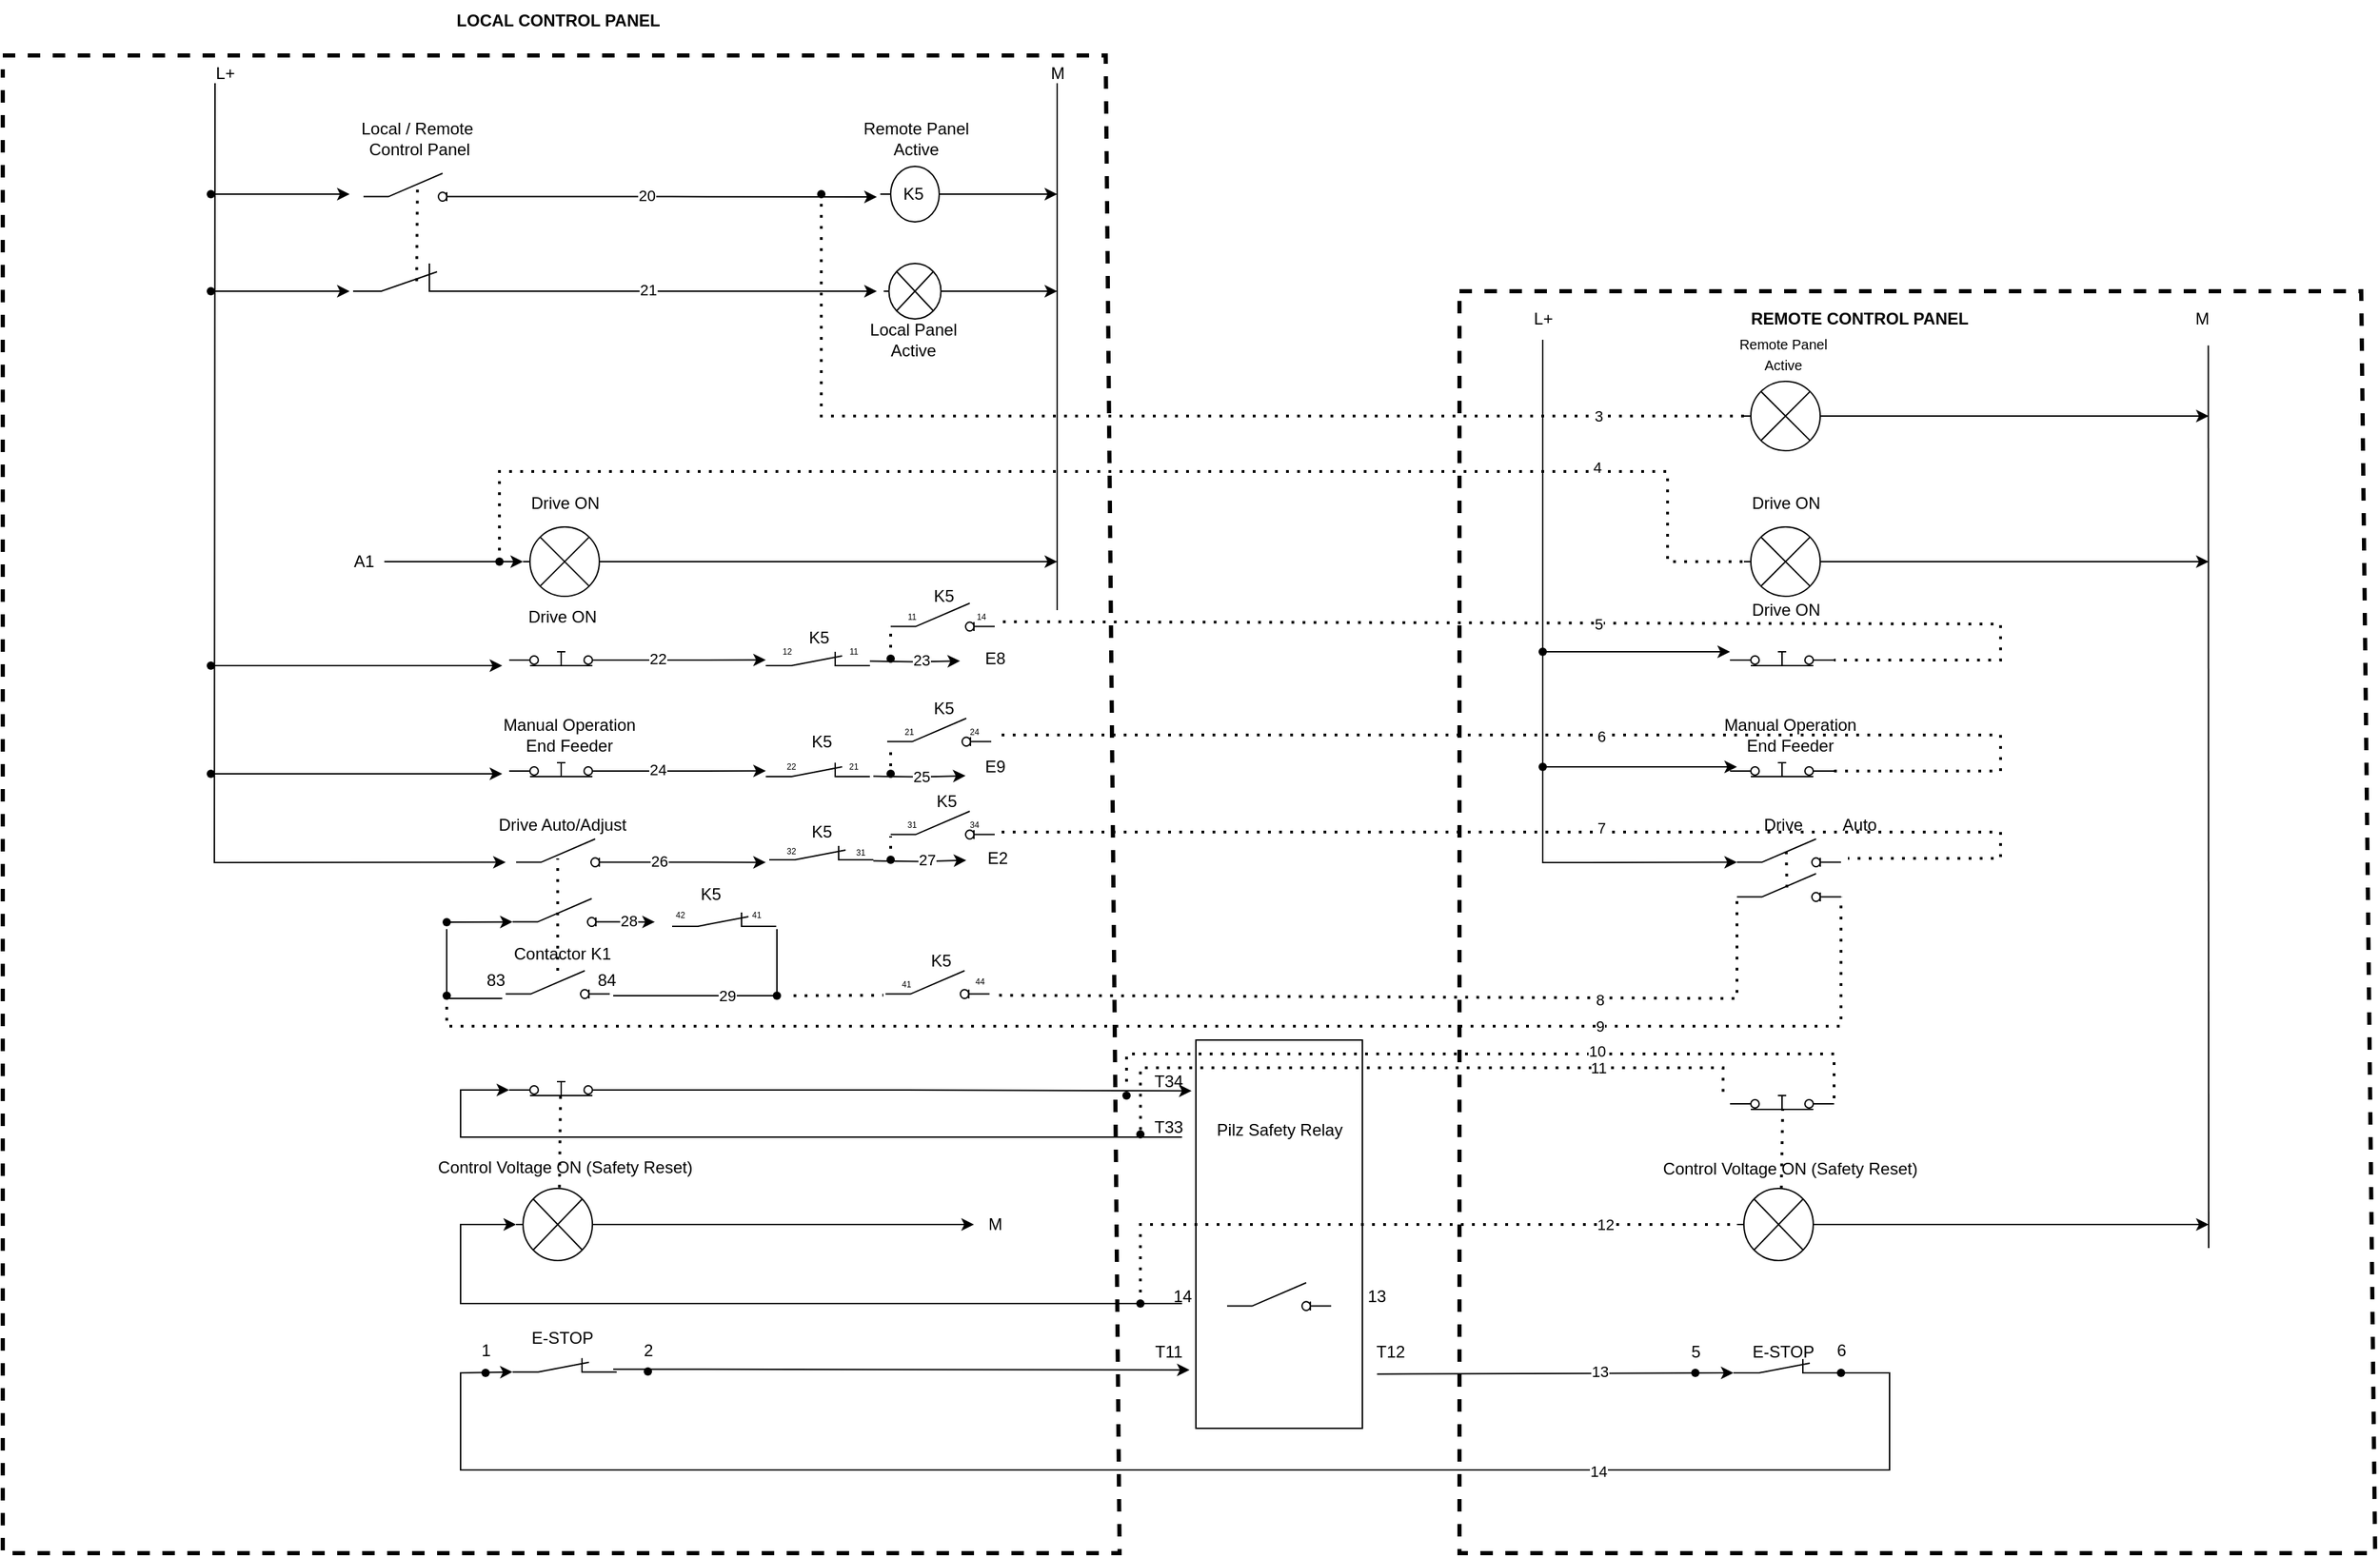 <mxfile version="26.0.16">
  <diagram name="Page-1" id="7e0a89b8-554c-2b80-1dc8-d5c74ca68de4">
    <mxGraphModel dx="868" dy="457" grid="1" gridSize="10" guides="1" tooltips="1" connect="1" arrows="1" fold="1" page="1" pageScale="1" pageWidth="1100" pageHeight="850" background="none" math="0" shadow="0">
      <root>
        <mxCell id="0" />
        <mxCell id="1" parent="0" />
        <mxCell id="Ag3VdjHSmlATeRVqTq6J-32" style="edgeStyle=orthogonalEdgeStyle;rounded=0;orthogonalLoop=1;jettySize=auto;html=1;exitX=1;exitY=0.8;exitDx=0;exitDy=0;" parent="1" source="r-EeKwnptwa9FQMb00Me-15" edge="1">
          <mxGeometry relative="1" as="geometry">
            <mxPoint x="630" y="655.926" as="targetPoint" />
          </mxGeometry>
        </mxCell>
        <mxCell id="Ag3VdjHSmlATeRVqTq6J-33" value="22" style="edgeLabel;html=1;align=center;verticalAlign=middle;resizable=0;points=[];" parent="Ag3VdjHSmlATeRVqTq6J-32" vertex="1" connectable="0">
          <mxGeometry x="-0.428" y="1" relative="1" as="geometry">
            <mxPoint as="offset" />
          </mxGeometry>
        </mxCell>
        <mxCell id="r-EeKwnptwa9FQMb00Me-15" value="" style="html=1;shape=mxgraph.electrical.electro-mechanical.pushbutton;aspect=fixed;elSwitchState=on;" parent="1" vertex="1">
          <mxGeometry x="445" y="640" width="75" height="20" as="geometry" />
        </mxCell>
        <mxCell id="Lt-rA-gwOGAa3oN7aSRD-25" style="edgeStyle=orthogonalEdgeStyle;rounded=0;orthogonalLoop=1;jettySize=auto;html=1;exitX=1;exitY=0.8;exitDx=0;exitDy=0;entryX=-0.026;entryY=0.131;entryDx=0;entryDy=0;entryPerimeter=0;" edge="1" parent="1" source="r-EeKwnptwa9FQMb00Me-16" target="IDQg8fl6bIcZGyg7sgiW-77">
          <mxGeometry relative="1" as="geometry">
            <mxPoint x="820" y="965.759" as="targetPoint" />
          </mxGeometry>
        </mxCell>
        <mxCell id="r-EeKwnptwa9FQMb00Me-16" value="" style="html=1;shape=mxgraph.electrical.electro-mechanical.pushbutton;aspect=fixed;elSwitchState=on;" parent="1" vertex="1">
          <mxGeometry x="445" y="950" width="75" height="20" as="geometry" />
        </mxCell>
        <mxCell id="r-EeKwnptwa9FQMb00Me-78" value="Drive ON" style="text;html=1;align=center;verticalAlign=middle;resizable=0;points=[];autosize=1;strokeColor=none;fillColor=none;" parent="1" vertex="1">
          <mxGeometry x="447.5" y="610" width="70" height="30" as="geometry" />
        </mxCell>
        <mxCell id="r-EeKwnptwa9FQMb00Me-79" value="&lt;div&gt;Manual Operation&lt;/div&gt;End Feeder" style="text;html=1;align=center;verticalAlign=middle;resizable=0;points=[];autosize=1;strokeColor=none;fillColor=none;" parent="1" vertex="1">
          <mxGeometry x="427.5" y="690" width="120" height="40" as="geometry" />
        </mxCell>
        <mxCell id="r-EeKwnptwa9FQMb00Me-81" value="Drive Auto/Adjust" style="text;html=1;align=center;verticalAlign=middle;resizable=0;points=[];autosize=1;strokeColor=none;fillColor=none;" parent="1" vertex="1">
          <mxGeometry x="422.5" y="760" width="120" height="30" as="geometry" />
        </mxCell>
        <mxCell id="r-EeKwnptwa9FQMb00Me-86" value="L+" style="text;html=1;align=center;verticalAlign=middle;resizable=0;points=[];autosize=1;strokeColor=none;fillColor=none;" parent="1" vertex="1">
          <mxGeometry x="220" y="218" width="40" height="30" as="geometry" />
        </mxCell>
        <mxCell id="r-EeKwnptwa9FQMb00Me-96" value="&lt;b&gt;LOCAL CONTROL PANEL&lt;/b&gt;" style="text;html=1;align=center;verticalAlign=middle;resizable=0;points=[];autosize=1;strokeColor=none;fillColor=none;" parent="1" vertex="1">
          <mxGeometry x="395" y="180" width="170" height="30" as="geometry" />
        </mxCell>
        <mxCell id="Pc5fEkgWnDJ0rDliruo7-10" value="E8" style="text;html=1;align=center;verticalAlign=middle;resizable=0;points=[];autosize=1;strokeColor=none;fillColor=none;" parent="1" vertex="1">
          <mxGeometry x="775" y="640" width="40" height="30" as="geometry" />
        </mxCell>
        <mxCell id="Pc5fEkgWnDJ0rDliruo7-13" value="&amp;nbsp;E2" style="text;html=1;align=center;verticalAlign=middle;resizable=0;points=[];autosize=1;strokeColor=none;fillColor=none;" parent="1" vertex="1">
          <mxGeometry x="775" y="784" width="40" height="30" as="geometry" />
        </mxCell>
        <mxCell id="Ag3VdjHSmlATeRVqTq6J-117" style="edgeStyle=orthogonalEdgeStyle;rounded=0;orthogonalLoop=1;jettySize=auto;html=1;exitX=1;exitY=0.84;exitDx=0;exitDy=0;" parent="1" source="tsztMEHzvPIrC_lY6xDu-1" edge="1">
          <mxGeometry relative="1" as="geometry">
            <mxPoint x="630" y="801.852" as="targetPoint" />
          </mxGeometry>
        </mxCell>
        <mxCell id="Ag3VdjHSmlATeRVqTq6J-148" value="26" style="edgeLabel;html=1;align=center;verticalAlign=middle;resizable=0;points=[];" parent="Ag3VdjHSmlATeRVqTq6J-117" vertex="1" connectable="0">
          <mxGeometry x="-0.466" y="1" relative="1" as="geometry">
            <mxPoint as="offset" />
          </mxGeometry>
        </mxCell>
        <mxCell id="tsztMEHzvPIrC_lY6xDu-1" value="" style="html=1;shape=mxgraph.electrical.electro-mechanical.switchDisconnector;aspect=fixed;elSwitchState=off;" parent="1" vertex="1">
          <mxGeometry x="450" y="785" width="75" height="20" as="geometry" />
        </mxCell>
        <mxCell id="tsztMEHzvPIrC_lY6xDu-2" value="" style="html=1;shape=mxgraph.electrical.electro-mechanical.switchDisconnector;aspect=fixed;elSwitchState=off;" parent="1" vertex="1">
          <mxGeometry x="447.5" y="828" width="75" height="20" as="geometry" />
        </mxCell>
        <mxCell id="Ag3VdjHSmlATeRVqTq6J-118" style="edgeStyle=orthogonalEdgeStyle;rounded=0;orthogonalLoop=1;jettySize=auto;html=1;exitX=1;exitY=0.8;exitDx=0;exitDy=0;" parent="1" source="tsztMEHzvPIrC_lY6xDu-5" edge="1">
          <mxGeometry relative="1" as="geometry">
            <mxPoint x="630" y="735.926" as="targetPoint" />
          </mxGeometry>
        </mxCell>
        <mxCell id="Ag3VdjHSmlATeRVqTq6J-147" value="24" style="edgeLabel;html=1;align=center;verticalAlign=middle;resizable=0;points=[];" parent="Ag3VdjHSmlATeRVqTq6J-118" vertex="1" connectable="0">
          <mxGeometry x="-0.417" y="1" relative="1" as="geometry">
            <mxPoint as="offset" />
          </mxGeometry>
        </mxCell>
        <mxCell id="tsztMEHzvPIrC_lY6xDu-5" value="" style="html=1;shape=mxgraph.electrical.electro-mechanical.pushbutton;aspect=fixed;elSwitchState=on;" parent="1" vertex="1">
          <mxGeometry x="445" y="720" width="75" height="20" as="geometry" />
        </mxCell>
        <mxCell id="tsztMEHzvPIrC_lY6xDu-9" value="E9" style="text;html=1;align=center;verticalAlign=middle;resizable=0;points=[];autosize=1;strokeColor=none;fillColor=none;" parent="1" vertex="1">
          <mxGeometry x="775" y="718" width="40" height="30" as="geometry" />
        </mxCell>
        <mxCell id="tsztMEHzvPIrC_lY6xDu-10" value="" style="pointerEvents=1;verticalLabelPosition=bottom;shadow=0;dashed=0;align=center;html=1;verticalAlign=top;shape=mxgraph.electrical.electro-mechanical.break_contact;" parent="1" vertex="1">
          <mxGeometry x="447.5" y="1159.33" width="75" height="10" as="geometry" />
        </mxCell>
        <mxCell id="tsztMEHzvPIrC_lY6xDu-11" value="E-STOP" style="text;html=1;align=center;verticalAlign=middle;resizable=0;points=[];autosize=1;strokeColor=none;fillColor=none;" parent="1" vertex="1">
          <mxGeometry x="447.5" y="1130" width="70" height="30" as="geometry" />
        </mxCell>
        <mxCell id="IDQg8fl6bIcZGyg7sgiW-20" value="Contactor&amp;nbsp;&lt;span style=&quot;background-color: transparent; color: light-dark(rgb(0, 0, 0), rgb(255, 255, 255));&quot;&gt;K1&lt;/span&gt;" style="text;html=1;align=center;verticalAlign=middle;resizable=0;points=[];autosize=1;strokeColor=none;fillColor=none;" parent="1" vertex="1">
          <mxGeometry x="437.5" y="853" width="90" height="30" as="geometry" />
        </mxCell>
        <mxCell id="IDQg8fl6bIcZGyg7sgiW-25" value="" style="endArrow=classic;html=1;rounded=0;exitX=0.223;exitY=0.523;exitDx=0;exitDy=0;exitPerimeter=0;entryX=0;entryY=0.84;entryDx=0;entryDy=0;" parent="1" source="IDQg8fl6bIcZGyg7sgiW-26" target="tsztMEHzvPIrC_lY6xDu-2" edge="1">
          <mxGeometry width="50" height="50" relative="1" as="geometry">
            <mxPoint x="360" y="830" as="sourcePoint" />
            <mxPoint x="450" y="830" as="targetPoint" />
          </mxGeometry>
        </mxCell>
        <mxCell id="IDQg8fl6bIcZGyg7sgiW-26" value="" style="shape=waypoint;sketch=0;fillStyle=solid;size=6;pointerEvents=1;points=[];fillColor=none;resizable=0;rotatable=0;perimeter=centerPerimeter;snapToPoint=1;" parent="1" vertex="1">
          <mxGeometry x="390" y="835" width="20" height="20" as="geometry" />
        </mxCell>
        <mxCell id="IDQg8fl6bIcZGyg7sgiW-27" value="" style="html=1;shape=mxgraph.electrical.electro-mechanical.switchDisconnector;aspect=fixed;elSwitchState=off;" parent="1" vertex="1">
          <mxGeometry x="442.5" y="880" width="75" height="20" as="geometry" />
        </mxCell>
        <mxCell id="IDQg8fl6bIcZGyg7sgiW-35" value="83" style="text;html=1;align=center;verticalAlign=middle;resizable=0;points=[];autosize=1;strokeColor=none;fillColor=none;" parent="1" vertex="1">
          <mxGeometry x="415" y="872" width="40" height="30" as="geometry" />
        </mxCell>
        <mxCell id="IDQg8fl6bIcZGyg7sgiW-36" value="84" style="text;html=1;align=center;verticalAlign=middle;resizable=0;points=[];autosize=1;strokeColor=none;fillColor=none;" parent="1" vertex="1">
          <mxGeometry x="495" y="872" width="40" height="30" as="geometry" />
        </mxCell>
        <mxCell id="IDQg8fl6bIcZGyg7sgiW-40" value="" style="endArrow=classic;html=1;rounded=0;entryX=0;entryY=0.8;entryDx=0;entryDy=0;" parent="1" target="r-EeKwnptwa9FQMb00Me-16" edge="1">
          <mxGeometry width="50" height="50" relative="1" as="geometry">
            <mxPoint x="930" y="1000" as="sourcePoint" />
            <mxPoint x="442.5" y="979" as="targetPoint" />
            <Array as="points">
              <mxPoint x="410" y="1000" />
              <mxPoint x="410" y="966" />
            </Array>
          </mxGeometry>
        </mxCell>
        <mxCell id="IDQg8fl6bIcZGyg7sgiW-42" value="T33" style="text;html=1;align=center;verticalAlign=middle;resizable=0;points=[];autosize=1;strokeColor=none;fillColor=none;" parent="1" vertex="1">
          <mxGeometry x="900" y="978" width="40" height="30" as="geometry" />
        </mxCell>
        <mxCell id="IDQg8fl6bIcZGyg7sgiW-43" value="T34" style="text;html=1;align=center;verticalAlign=middle;resizable=0;points=[];autosize=1;strokeColor=none;fillColor=none;" parent="1" vertex="1">
          <mxGeometry x="900" y="945" width="40" height="30" as="geometry" />
        </mxCell>
        <mxCell id="IDQg8fl6bIcZGyg7sgiW-45" value="" style="endArrow=classic;html=1;rounded=0;entryX=0.886;entryY=0.93;entryDx=0;entryDy=0;entryPerimeter=0;" parent="1" target="IDQg8fl6bIcZGyg7sgiW-172" edge="1">
          <mxGeometry width="50" height="50" relative="1" as="geometry">
            <mxPoint x="520" y="1167.33" as="sourcePoint" />
            <mxPoint x="780" y="1167.33" as="targetPoint" />
          </mxGeometry>
        </mxCell>
        <mxCell id="IDQg8fl6bIcZGyg7sgiW-46" value="" style="endArrow=classic;html=1;rounded=0;entryX=0;entryY=1;entryDx=0;entryDy=0;entryPerimeter=0;exitX=1;exitY=1;exitDx=0;exitDy=0;exitPerimeter=0;" parent="1" source="IDQg8fl6bIcZGyg7sgiW-108" target="tsztMEHzvPIrC_lY6xDu-10" edge="1">
          <mxGeometry width="50" height="50" relative="1" as="geometry">
            <mxPoint x="1420" y="1180" as="sourcePoint" />
            <mxPoint x="350" y="1127.33" as="targetPoint" />
            <Array as="points">
              <mxPoint x="1440" y="1170" />
              <mxPoint x="1440" y="1240" />
              <mxPoint x="410" y="1240" />
              <mxPoint x="410" y="1170" />
            </Array>
          </mxGeometry>
        </mxCell>
        <mxCell id="IDQg8fl6bIcZGyg7sgiW-202" value="14" style="edgeLabel;html=1;align=center;verticalAlign=middle;resizable=0;points=[];" parent="IDQg8fl6bIcZGyg7sgiW-46" vertex="1" connectable="0">
          <mxGeometry x="-0.894" relative="1" as="geometry">
            <mxPoint x="-210" y="42" as="offset" />
          </mxGeometry>
        </mxCell>
        <mxCell id="IDQg8fl6bIcZGyg7sgiW-71" style="edgeStyle=orthogonalEdgeStyle;rounded=0;orthogonalLoop=1;jettySize=auto;html=1;exitX=1;exitY=0.5;exitDx=0;exitDy=0;exitPerimeter=0;entryX=0.132;entryY=0.591;entryDx=0;entryDy=0;entryPerimeter=0;" parent="1" source="IDQg8fl6bIcZGyg7sgiW-49" edge="1">
          <mxGeometry relative="1" as="geometry">
            <mxPoint x="840.0" y="585" as="targetPoint" />
          </mxGeometry>
        </mxCell>
        <mxCell id="IDQg8fl6bIcZGyg7sgiW-49" value="" style="pointerEvents=1;verticalLabelPosition=bottom;shadow=0;dashed=0;align=center;html=1;verticalAlign=top;shape=mxgraph.electrical.miscellaneous.light_bulb;" parent="1" vertex="1">
          <mxGeometry x="455" y="560" width="60" height="50" as="geometry" />
        </mxCell>
        <mxCell id="IDQg8fl6bIcZGyg7sgiW-50" value="" style="pointerEvents=1;verticalLabelPosition=bottom;shadow=0;dashed=0;align=center;html=1;verticalAlign=top;shape=mxgraph.electrical.miscellaneous.light_bulb;" parent="1" vertex="1">
          <mxGeometry x="450" y="1037" width="60" height="52" as="geometry" />
        </mxCell>
        <mxCell id="IDQg8fl6bIcZGyg7sgiW-51" value="Drive ON" style="text;html=1;align=center;verticalAlign=middle;resizable=0;points=[];autosize=1;strokeColor=none;fillColor=none;" parent="1" vertex="1">
          <mxGeometry x="450" y="528" width="70" height="30" as="geometry" />
        </mxCell>
        <mxCell id="IDQg8fl6bIcZGyg7sgiW-53" value="Control Voltage ON (Safety Reset)" style="text;html=1;align=center;verticalAlign=middle;resizable=0;points=[];autosize=1;strokeColor=none;fillColor=none;" parent="1" vertex="1">
          <mxGeometry x="380" y="1007" width="210" height="30" as="geometry" />
        </mxCell>
        <mxCell id="IDQg8fl6bIcZGyg7sgiW-56" value="" style="endArrow=classic;html=1;rounded=0;entryX=0;entryY=0.5;entryDx=0;entryDy=0;entryPerimeter=0;" parent="1" target="IDQg8fl6bIcZGyg7sgiW-49" edge="1">
          <mxGeometry width="50" height="50" relative="1" as="geometry">
            <mxPoint x="355" y="585" as="sourcePoint" />
            <mxPoint x="365" y="540" as="targetPoint" />
          </mxGeometry>
        </mxCell>
        <mxCell id="IDQg8fl6bIcZGyg7sgiW-58" value="A1" style="text;html=1;align=center;verticalAlign=middle;resizable=0;points=[];autosize=1;strokeColor=none;fillColor=none;" parent="1" vertex="1">
          <mxGeometry x="320" y="570" width="40" height="30" as="geometry" />
        </mxCell>
        <mxCell id="IDQg8fl6bIcZGyg7sgiW-59" value="" style="endArrow=classic;html=1;rounded=0;entryX=0;entryY=0.5;entryDx=0;entryDy=0;entryPerimeter=0;" parent="1" target="IDQg8fl6bIcZGyg7sgiW-50" edge="1">
          <mxGeometry width="50" height="50" relative="1" as="geometry">
            <mxPoint x="930" y="1120" as="sourcePoint" />
            <mxPoint x="350" y="1008" as="targetPoint" />
            <Array as="points">
              <mxPoint x="410" y="1120" />
              <mxPoint x="410" y="1063" />
            </Array>
          </mxGeometry>
        </mxCell>
        <mxCell id="IDQg8fl6bIcZGyg7sgiW-68" style="edgeStyle=orthogonalEdgeStyle;rounded=0;orthogonalLoop=1;jettySize=auto;html=1;exitX=1;exitY=0.5;exitDx=0;exitDy=0;exitPerimeter=0;entryX=0;entryY=0.5;entryDx=0;entryDy=0;entryPerimeter=0;" parent="1" source="IDQg8fl6bIcZGyg7sgiW-50" target="IDQg8fl6bIcZGyg7sgiW-80" edge="1">
          <mxGeometry relative="1" as="geometry">
            <mxPoint x="720" y="1063" as="targetPoint" />
          </mxGeometry>
        </mxCell>
        <mxCell id="IDQg8fl6bIcZGyg7sgiW-77" value="" style="rounded=0;whiteSpace=wrap;html=1;" parent="1" vertex="1">
          <mxGeometry x="940" y="930" width="120" height="280" as="geometry" />
        </mxCell>
        <mxCell id="IDQg8fl6bIcZGyg7sgiW-79" value="14" style="text;html=1;align=center;verticalAlign=middle;resizable=0;points=[];autosize=1;strokeColor=none;fillColor=none;" parent="1" vertex="1">
          <mxGeometry x="910" y="1100" width="40" height="30" as="geometry" />
        </mxCell>
        <mxCell id="IDQg8fl6bIcZGyg7sgiW-80" value="M" style="text;html=1;align=center;verticalAlign=middle;resizable=0;points=[];autosize=1;strokeColor=none;fillColor=none;" parent="1" vertex="1">
          <mxGeometry x="780" y="1048" width="30" height="30" as="geometry" />
        </mxCell>
        <mxCell id="IDQg8fl6bIcZGyg7sgiW-81" value="" style="html=1;shape=mxgraph.electrical.electro-mechanical.switchDisconnector;aspect=fixed;elSwitchState=off;" parent="1" vertex="1">
          <mxGeometry x="962.5" y="1105" width="75" height="20" as="geometry" />
        </mxCell>
        <mxCell id="IDQg8fl6bIcZGyg7sgiW-82" value="13" style="text;html=1;align=center;verticalAlign=middle;resizable=0;points=[];autosize=1;strokeColor=none;fillColor=none;" parent="1" vertex="1">
          <mxGeometry x="1050" y="1100" width="40" height="30" as="geometry" />
        </mxCell>
        <mxCell id="IDQg8fl6bIcZGyg7sgiW-86" value="" style="html=1;shape=mxgraph.electrical.electro-mechanical.pushbutton;aspect=fixed;elSwitchState=on;" parent="1" vertex="1">
          <mxGeometry x="1325" y="640" width="75" height="20" as="geometry" />
        </mxCell>
        <mxCell id="IDQg8fl6bIcZGyg7sgiW-87" value="" style="html=1;shape=mxgraph.electrical.electro-mechanical.pushbutton;aspect=fixed;elSwitchState=on;" parent="1" vertex="1">
          <mxGeometry x="1325" y="960" width="75" height="20" as="geometry" />
        </mxCell>
        <mxCell id="IDQg8fl6bIcZGyg7sgiW-88" style="edgeStyle=orthogonalEdgeStyle;rounded=0;orthogonalLoop=1;jettySize=auto;html=1;" parent="1" source="IDQg8fl6bIcZGyg7sgiW-89" edge="1">
          <mxGeometry relative="1" as="geometry">
            <mxPoint x="1330" y="733" as="targetPoint" />
          </mxGeometry>
        </mxCell>
        <mxCell id="IDQg8fl6bIcZGyg7sgiW-89" value="" style="shape=waypoint;sketch=0;fillStyle=solid;size=6;pointerEvents=1;points=[];fillColor=none;resizable=0;rotatable=0;perimeter=centerPerimeter;snapToPoint=1;" parent="1" vertex="1">
          <mxGeometry x="1180" y="723" width="20" height="20" as="geometry" />
        </mxCell>
        <mxCell id="IDQg8fl6bIcZGyg7sgiW-90" style="edgeStyle=orthogonalEdgeStyle;rounded=0;orthogonalLoop=1;jettySize=auto;html=1;" parent="1" source="IDQg8fl6bIcZGyg7sgiW-92" target="IDQg8fl6bIcZGyg7sgiW-86" edge="1">
          <mxGeometry relative="1" as="geometry" />
        </mxCell>
        <mxCell id="IDQg8fl6bIcZGyg7sgiW-92" value="" style="shape=waypoint;sketch=0;fillStyle=solid;size=6;pointerEvents=1;points=[];fillColor=none;resizable=0;rotatable=0;perimeter=centerPerimeter;snapToPoint=1;" parent="1" vertex="1">
          <mxGeometry x="1180" y="640" width="20" height="20" as="geometry" />
        </mxCell>
        <mxCell id="IDQg8fl6bIcZGyg7sgiW-93" value="Drive ON" style="text;html=1;align=center;verticalAlign=middle;resizable=0;points=[];autosize=1;strokeColor=none;fillColor=none;" parent="1" vertex="1">
          <mxGeometry x="1330" y="605" width="70" height="30" as="geometry" />
        </mxCell>
        <mxCell id="IDQg8fl6bIcZGyg7sgiW-94" value="&lt;div&gt;Manual Operation&lt;/div&gt;End Feeder" style="text;html=1;align=center;verticalAlign=middle;resizable=0;points=[];autosize=1;strokeColor=none;fillColor=none;" parent="1" vertex="1">
          <mxGeometry x="1307.5" y="690" width="120" height="40" as="geometry" />
        </mxCell>
        <mxCell id="IDQg8fl6bIcZGyg7sgiW-95" value="Drive" style="text;html=1;align=center;verticalAlign=middle;resizable=0;points=[];autosize=1;strokeColor=none;fillColor=none;" parent="1" vertex="1">
          <mxGeometry x="1337.5" y="760" width="50" height="30" as="geometry" />
        </mxCell>
        <mxCell id="IDQg8fl6bIcZGyg7sgiW-98" value="Auto" style="text;html=1;align=center;verticalAlign=middle;resizable=0;points=[];autosize=1;strokeColor=none;fillColor=none;" parent="1" vertex="1">
          <mxGeometry x="1392.5" y="760" width="50" height="30" as="geometry" />
        </mxCell>
        <mxCell id="IDQg8fl6bIcZGyg7sgiW-101" value="" style="html=1;shape=mxgraph.electrical.electro-mechanical.switchDisconnector;aspect=fixed;elSwitchState=off;" parent="1" vertex="1">
          <mxGeometry x="1330" y="785" width="75" height="20" as="geometry" />
        </mxCell>
        <mxCell id="IDQg8fl6bIcZGyg7sgiW-104" value="" style="html=1;shape=mxgraph.electrical.electro-mechanical.switchDisconnector;aspect=fixed;elSwitchState=off;" parent="1" vertex="1">
          <mxGeometry x="1330" y="810" width="75" height="20" as="geometry" />
        </mxCell>
        <mxCell id="IDQg8fl6bIcZGyg7sgiW-105" value="" style="html=1;shape=mxgraph.electrical.electro-mechanical.pushbutton;aspect=fixed;elSwitchState=on;" parent="1" vertex="1">
          <mxGeometry x="1325" y="720" width="75" height="20" as="geometry" />
        </mxCell>
        <mxCell id="IDQg8fl6bIcZGyg7sgiW-108" value="" style="pointerEvents=1;verticalLabelPosition=bottom;shadow=0;dashed=0;align=center;html=1;verticalAlign=top;shape=mxgraph.electrical.electro-mechanical.break_contact;" parent="1" vertex="1">
          <mxGeometry x="1327.5" y="1160" width="75" height="10" as="geometry" />
        </mxCell>
        <mxCell id="IDQg8fl6bIcZGyg7sgiW-109" value="E-STOP" style="text;html=1;align=center;verticalAlign=middle;resizable=0;points=[];autosize=1;strokeColor=none;fillColor=none;" parent="1" vertex="1">
          <mxGeometry x="1327.5" y="1140" width="70" height="30" as="geometry" />
        </mxCell>
        <mxCell id="IDQg8fl6bIcZGyg7sgiW-122" value="" style="endArrow=classic;html=1;rounded=0;entryX=0;entryY=1;entryDx=0;entryDy=0;entryPerimeter=0;exitX=0.265;exitY=1.052;exitDx=0;exitDy=0;exitPerimeter=0;" parent="1" target="IDQg8fl6bIcZGyg7sgiW-108" edge="1">
          <mxGeometry width="50" height="50" relative="1" as="geometry">
            <mxPoint x="1070.6" y="1170.89" as="sourcePoint" />
            <mxPoint x="1230" y="1138" as="targetPoint" />
          </mxGeometry>
        </mxCell>
        <mxCell id="IDQg8fl6bIcZGyg7sgiW-201" value="13" style="edgeLabel;html=1;align=center;verticalAlign=middle;resizable=0;points=[];" parent="IDQg8fl6bIcZGyg7sgiW-122" vertex="1" connectable="0">
          <mxGeometry x="0.517" relative="1" as="geometry">
            <mxPoint x="-35" y="-1" as="offset" />
          </mxGeometry>
        </mxCell>
        <mxCell id="IDQg8fl6bIcZGyg7sgiW-123" style="edgeStyle=orthogonalEdgeStyle;rounded=0;orthogonalLoop=1;jettySize=auto;html=1;exitX=1;exitY=0.5;exitDx=0;exitDy=0;exitPerimeter=0;" parent="1" source="IDQg8fl6bIcZGyg7sgiW-124" edge="1">
          <mxGeometry relative="1" as="geometry">
            <mxPoint x="1670" y="585" as="targetPoint" />
          </mxGeometry>
        </mxCell>
        <mxCell id="IDQg8fl6bIcZGyg7sgiW-124" value="" style="pointerEvents=1;verticalLabelPosition=bottom;shadow=0;dashed=0;align=center;html=1;verticalAlign=top;shape=mxgraph.electrical.miscellaneous.light_bulb;" parent="1" vertex="1">
          <mxGeometry x="1335" y="560" width="60" height="50" as="geometry" />
        </mxCell>
        <mxCell id="IDQg8fl6bIcZGyg7sgiW-125" value="" style="pointerEvents=1;verticalLabelPosition=bottom;shadow=0;dashed=0;align=center;html=1;verticalAlign=top;shape=mxgraph.electrical.miscellaneous.light_bulb;" parent="1" vertex="1">
          <mxGeometry x="1330" y="1037" width="60" height="52" as="geometry" />
        </mxCell>
        <mxCell id="IDQg8fl6bIcZGyg7sgiW-126" value="Drive ON" style="text;html=1;align=center;verticalAlign=middle;resizable=0;points=[];autosize=1;strokeColor=none;fillColor=none;" parent="1" vertex="1">
          <mxGeometry x="1330" y="528" width="70" height="30" as="geometry" />
        </mxCell>
        <mxCell id="IDQg8fl6bIcZGyg7sgiW-127" value="Control Voltage ON (Safety Reset)" style="text;html=1;align=center;verticalAlign=middle;resizable=0;points=[];autosize=1;strokeColor=none;fillColor=none;" parent="1" vertex="1">
          <mxGeometry x="1262.5" y="1008" width="210" height="30" as="geometry" />
        </mxCell>
        <mxCell id="IDQg8fl6bIcZGyg7sgiW-132" style="edgeStyle=orthogonalEdgeStyle;rounded=0;orthogonalLoop=1;jettySize=auto;html=1;exitX=1;exitY=0.5;exitDx=0;exitDy=0;exitPerimeter=0;" parent="1" source="IDQg8fl6bIcZGyg7sgiW-125" edge="1">
          <mxGeometry relative="1" as="geometry">
            <mxPoint x="1670" y="1063" as="targetPoint" />
          </mxGeometry>
        </mxCell>
        <mxCell id="IDQg8fl6bIcZGyg7sgiW-134" value="M" style="text;html=1;align=center;verticalAlign=middle;resizable=0;points=[];autosize=1;strokeColor=none;fillColor=none;" parent="1" vertex="1">
          <mxGeometry x="1650" y="395" width="30" height="30" as="geometry" />
        </mxCell>
        <mxCell id="IDQg8fl6bIcZGyg7sgiW-135" value="" style="endArrow=none;dashed=1;html=1;dashPattern=1 3;strokeWidth=2;rounded=0;exitX=0.5;exitY=0.25;exitDx=0;exitDy=0;exitPerimeter=0;entryX=0;entryY=0.5;entryDx=0;entryDy=0;entryPerimeter=0;" parent="1" source="IDQg8fl6bIcZGyg7sgiW-136" target="IDQg8fl6bIcZGyg7sgiW-124" edge="1">
          <mxGeometry width="50" height="50" relative="1" as="geometry">
            <mxPoint x="435" y="580" as="sourcePoint" />
            <mxPoint x="1280" y="580" as="targetPoint" />
            <Array as="points">
              <mxPoint x="438" y="520" />
              <mxPoint x="1280" y="520" />
              <mxPoint x="1280" y="585" />
            </Array>
          </mxGeometry>
        </mxCell>
        <mxCell id="Ag3VdjHSmlATeRVqTq6J-139" value="4" style="edgeLabel;html=1;align=center;verticalAlign=middle;resizable=0;points=[];" parent="IDQg8fl6bIcZGyg7sgiW-135" vertex="1" connectable="0">
          <mxGeometry x="0.667" y="3" relative="1" as="geometry">
            <mxPoint as="offset" />
          </mxGeometry>
        </mxCell>
        <mxCell id="IDQg8fl6bIcZGyg7sgiW-136" value="" style="shape=waypoint;sketch=0;fillStyle=solid;size=6;pointerEvents=1;points=[];fillColor=none;resizable=0;rotatable=0;perimeter=centerPerimeter;snapToPoint=1;" parent="1" vertex="1">
          <mxGeometry x="428" y="575" width="20" height="20" as="geometry" />
        </mxCell>
        <mxCell id="IDQg8fl6bIcZGyg7sgiW-137" value="&lt;b&gt;REMOTE CONTROL PANEL&lt;/b&gt;" style="text;html=1;align=center;verticalAlign=middle;resizable=0;points=[];autosize=1;strokeColor=none;fillColor=none;" parent="1" vertex="1">
          <mxGeometry x="1327.5" y="395" width="180" height="30" as="geometry" />
        </mxCell>
        <mxCell id="IDQg8fl6bIcZGyg7sgiW-138" value="" style="endArrow=none;dashed=1;html=1;dashPattern=1 3;strokeWidth=2;rounded=0;entryX=0;entryY=0.5;entryDx=0;entryDy=0;entryPerimeter=0;" parent="1" source="Lt-rA-gwOGAa3oN7aSRD-10" target="IDQg8fl6bIcZGyg7sgiW-125" edge="1">
          <mxGeometry width="50" height="50" relative="1" as="geometry">
            <mxPoint x="900" y="1120" as="sourcePoint" />
            <mxPoint x="920" y="1070" as="targetPoint" />
            <Array as="points">
              <mxPoint x="900" y="1063" />
            </Array>
          </mxGeometry>
        </mxCell>
        <mxCell id="IDQg8fl6bIcZGyg7sgiW-200" value="12" style="edgeLabel;html=1;align=center;verticalAlign=middle;resizable=0;points=[];" parent="IDQg8fl6bIcZGyg7sgiW-138" vertex="1" connectable="0">
          <mxGeometry x="0.741" relative="1" as="geometry">
            <mxPoint x="-32" as="offset" />
          </mxGeometry>
        </mxCell>
        <mxCell id="IDQg8fl6bIcZGyg7sgiW-139" value="" style="endArrow=none;dashed=1;html=1;dashPattern=1 3;strokeWidth=2;rounded=0;entryDx=0;entryDy=0;entryPerimeter=0;" parent="1" edge="1">
          <mxGeometry width="50" height="50" relative="1" as="geometry">
            <mxPoint x="870" y="1120" as="sourcePoint" />
            <mxPoint x="870.0" y="1120" as="targetPoint" />
            <Array as="points" />
          </mxGeometry>
        </mxCell>
        <mxCell id="IDQg8fl6bIcZGyg7sgiW-143" value="" style="endArrow=none;dashed=1;html=1;dashPattern=1 3;strokeWidth=2;rounded=0;exitX=0.003;exitY=0.558;exitDx=0;exitDy=0;exitPerimeter=0;" parent="1" edge="1" source="IDQg8fl6bIcZGyg7sgiW-42">
          <mxGeometry width="50" height="50" relative="1" as="geometry">
            <mxPoint x="620" y="1020" as="sourcePoint" />
            <mxPoint x="1320" y="970" as="targetPoint" />
            <Array as="points">
              <mxPoint x="900" y="950" />
              <mxPoint x="1320" y="950" />
            </Array>
          </mxGeometry>
        </mxCell>
        <mxCell id="IDQg8fl6bIcZGyg7sgiW-199" value="11" style="edgeLabel;html=1;align=center;verticalAlign=middle;resizable=0;points=[];" parent="IDQg8fl6bIcZGyg7sgiW-143" vertex="1" connectable="0">
          <mxGeometry x="0.81" relative="1" as="geometry">
            <mxPoint x="-64" as="offset" />
          </mxGeometry>
        </mxCell>
        <mxCell id="IDQg8fl6bIcZGyg7sgiW-144" value="" style="endArrow=none;dashed=1;html=1;dashPattern=1 3;strokeWidth=2;rounded=0;entryX=1;entryY=0.8;entryDx=0;entryDy=0;" parent="1" target="IDQg8fl6bIcZGyg7sgiW-87" edge="1">
          <mxGeometry width="50" height="50" relative="1" as="geometry">
            <mxPoint x="890" y="960" as="sourcePoint" />
            <mxPoint x="1218" y="960" as="targetPoint" />
            <Array as="points">
              <mxPoint x="890" y="940" />
              <mxPoint x="1218" y="940" />
              <mxPoint x="1400" y="940" />
            </Array>
          </mxGeometry>
        </mxCell>
        <mxCell id="IDQg8fl6bIcZGyg7sgiW-198" value="10" style="edgeLabel;html=1;align=center;verticalAlign=middle;resizable=0;points=[];" parent="IDQg8fl6bIcZGyg7sgiW-144" vertex="1" connectable="0">
          <mxGeometry x="0.658" y="3" relative="1" as="geometry">
            <mxPoint x="-110" y="1" as="offset" />
          </mxGeometry>
        </mxCell>
        <mxCell id="IDQg8fl6bIcZGyg7sgiW-145" value="" style="shape=waypoint;sketch=0;fillStyle=solid;size=6;pointerEvents=1;points=[];fillColor=none;resizable=0;rotatable=0;perimeter=centerPerimeter;snapToPoint=1;" parent="1" vertex="1">
          <mxGeometry x="710" y="645" width="20" height="20" as="geometry" />
        </mxCell>
        <mxCell id="IDQg8fl6bIcZGyg7sgiW-149" value="" style="shape=waypoint;sketch=0;fillStyle=solid;size=6;pointerEvents=1;points=[];fillColor=none;resizable=0;rotatable=0;perimeter=centerPerimeter;snapToPoint=1;" parent="1" vertex="1">
          <mxGeometry x="710" y="728" width="20" height="20" as="geometry" />
        </mxCell>
        <mxCell id="IDQg8fl6bIcZGyg7sgiW-150" value="" style="shape=waypoint;sketch=0;fillStyle=solid;size=6;pointerEvents=1;points=[];fillColor=none;resizable=0;rotatable=0;perimeter=centerPerimeter;snapToPoint=1;" parent="1" vertex="1">
          <mxGeometry x="710" y="790" width="20" height="20" as="geometry" />
        </mxCell>
        <mxCell id="IDQg8fl6bIcZGyg7sgiW-164" value="Local / Remote&amp;nbsp;&lt;div&gt;Control Panel&lt;/div&gt;" style="text;html=1;align=center;verticalAlign=middle;resizable=0;points=[];autosize=1;strokeColor=none;fillColor=none;" parent="1" vertex="1">
          <mxGeometry x="325" y="260" width="110" height="40" as="geometry" />
        </mxCell>
        <mxCell id="IDQg8fl6bIcZGyg7sgiW-165" value="" style="endArrow=none;dashed=1;html=1;rounded=0;strokeWidth=3;" parent="1" edge="1">
          <mxGeometry width="50" height="50" relative="1" as="geometry">
            <mxPoint x="1130" y="390" as="sourcePoint" />
            <mxPoint x="1130" y="390" as="targetPoint" />
            <Array as="points">
              <mxPoint x="1780" y="390" />
              <mxPoint x="1790" y="1300" />
              <mxPoint x="1130" y="1300" />
            </Array>
          </mxGeometry>
        </mxCell>
        <mxCell id="IDQg8fl6bIcZGyg7sgiW-166" value="" style="endArrow=none;dashed=1;html=1;rounded=0;strokeWidth=3;" parent="1" edge="1">
          <mxGeometry width="50" height="50" relative="1" as="geometry">
            <mxPoint x="80" y="220" as="sourcePoint" />
            <mxPoint x="80" y="230" as="targetPoint" />
            <Array as="points">
              <mxPoint x="875" y="220" />
              <mxPoint x="885" y="1300" />
              <mxPoint x="80" y="1300" />
            </Array>
          </mxGeometry>
        </mxCell>
        <mxCell id="IDQg8fl6bIcZGyg7sgiW-172" value="T11" style="text;html=1;align=center;verticalAlign=middle;resizable=0;points=[];autosize=1;strokeColor=none;fillColor=none;" parent="1" vertex="1">
          <mxGeometry x="900" y="1140" width="40" height="30" as="geometry" />
        </mxCell>
        <mxCell id="IDQg8fl6bIcZGyg7sgiW-174" value="T12" style="text;html=1;align=center;verticalAlign=middle;resizable=0;points=[];autosize=1;strokeColor=none;fillColor=none;" parent="1" vertex="1">
          <mxGeometry x="1060" y="1140" width="40" height="30" as="geometry" />
        </mxCell>
        <mxCell id="IDQg8fl6bIcZGyg7sgiW-175" value="1" style="text;html=1;align=center;verticalAlign=middle;resizable=0;points=[];autosize=1;strokeColor=none;fillColor=none;" parent="1" vertex="1">
          <mxGeometry x="412.5" y="1139.33" width="30" height="30" as="geometry" />
        </mxCell>
        <mxCell id="IDQg8fl6bIcZGyg7sgiW-176" value="2" style="text;html=1;align=center;verticalAlign=middle;resizable=0;points=[];autosize=1;strokeColor=none;fillColor=none;" parent="1" vertex="1">
          <mxGeometry x="530" y="1139.33" width="30" height="30" as="geometry" />
        </mxCell>
        <mxCell id="IDQg8fl6bIcZGyg7sgiW-177" value="" style="shape=waypoint;sketch=0;fillStyle=solid;size=6;pointerEvents=1;points=[];fillColor=none;resizable=0;rotatable=0;perimeter=centerPerimeter;snapToPoint=1;" parent="1" vertex="1">
          <mxGeometry x="418" y="1160" width="20" height="20" as="geometry" />
        </mxCell>
        <mxCell id="IDQg8fl6bIcZGyg7sgiW-178" value="" style="shape=waypoint;sketch=0;fillStyle=solid;size=6;pointerEvents=1;points=[];fillColor=none;resizable=0;rotatable=0;perimeter=centerPerimeter;snapToPoint=1;" parent="1" vertex="1">
          <mxGeometry x="535" y="1159" width="20" height="20" as="geometry" />
        </mxCell>
        <mxCell id="IDQg8fl6bIcZGyg7sgiW-179" value="" style="shape=waypoint;sketch=0;fillStyle=solid;size=6;pointerEvents=1;points=[];fillColor=none;resizable=0;rotatable=0;perimeter=centerPerimeter;snapToPoint=1;" parent="1" vertex="1">
          <mxGeometry x="1290" y="1160" width="20" height="20" as="geometry" />
        </mxCell>
        <mxCell id="IDQg8fl6bIcZGyg7sgiW-180" value="" style="shape=waypoint;sketch=0;fillStyle=solid;size=6;pointerEvents=1;points=[];fillColor=none;resizable=0;rotatable=0;perimeter=centerPerimeter;snapToPoint=1;" parent="1" vertex="1">
          <mxGeometry x="1395" y="1160" width="20" height="20" as="geometry" />
        </mxCell>
        <mxCell id="IDQg8fl6bIcZGyg7sgiW-181" value="5" style="text;html=1;align=center;verticalAlign=middle;resizable=0;points=[];autosize=1;strokeColor=none;fillColor=none;" parent="1" vertex="1">
          <mxGeometry x="1285" y="1140" width="30" height="30" as="geometry" />
        </mxCell>
        <mxCell id="IDQg8fl6bIcZGyg7sgiW-182" value="6" style="text;html=1;align=center;verticalAlign=middle;resizable=0;points=[];autosize=1;strokeColor=none;fillColor=none;" parent="1" vertex="1">
          <mxGeometry x="1390" y="1139.33" width="30" height="30" as="geometry" />
        </mxCell>
        <mxCell id="IDQg8fl6bIcZGyg7sgiW-192" value="" style="shape=waypoint;sketch=0;fillStyle=solid;size=6;pointerEvents=1;points=[];fillColor=none;resizable=0;rotatable=0;perimeter=centerPerimeter;snapToPoint=1;" parent="1" vertex="1">
          <mxGeometry x="390" y="888" width="20" height="20" as="geometry" />
        </mxCell>
        <mxCell id="IDQg8fl6bIcZGyg7sgiW-195" value="" style="endArrow=none;dashed=1;html=1;dashPattern=1 3;strokeWidth=2;rounded=0;exitX=0.441;exitY=0.981;exitDx=0;exitDy=0;exitPerimeter=0;entryX=1;entryY=0.84;entryDx=0;entryDy=0;" parent="1" source="IDQg8fl6bIcZGyg7sgiW-192" target="IDQg8fl6bIcZGyg7sgiW-104" edge="1">
          <mxGeometry width="50" height="50" relative="1" as="geometry">
            <mxPoint x="390" y="930" as="sourcePoint" />
            <mxPoint x="720" y="860" as="targetPoint" />
            <Array as="points">
              <mxPoint x="400" y="920" />
              <mxPoint x="520" y="920" />
              <mxPoint x="1405" y="920" />
            </Array>
          </mxGeometry>
        </mxCell>
        <mxCell id="Ag3VdjHSmlATeRVqTq6J-144" value="9" style="edgeLabel;html=1;align=center;verticalAlign=middle;resizable=0;points=[];" parent="IDQg8fl6bIcZGyg7sgiW-195" vertex="1" connectable="0">
          <mxGeometry x="0.625" relative="1" as="geometry">
            <mxPoint x="-57" as="offset" />
          </mxGeometry>
        </mxCell>
        <mxCell id="IDQg8fl6bIcZGyg7sgiW-63" value="Pilz Safety Relay" style="text;html=1;align=center;verticalAlign=middle;resizable=0;points=[];autosize=1;strokeColor=none;fillColor=none;" parent="1" vertex="1">
          <mxGeometry x="945" y="980" width="110" height="30" as="geometry" />
        </mxCell>
        <mxCell id="IDQg8fl6bIcZGyg7sgiW-206" value="" style="endArrow=none;html=1;rounded=0;entryX=0.658;entryY=1.138;entryDx=0;entryDy=0;entryPerimeter=0;" parent="1" target="IDQg8fl6bIcZGyg7sgiW-134" edge="1">
          <mxGeometry width="50" height="50" relative="1" as="geometry">
            <mxPoint x="1670" y="1080" as="sourcePoint" />
            <mxPoint x="1670" y="560" as="targetPoint" />
          </mxGeometry>
        </mxCell>
        <mxCell id="Ag3VdjHSmlATeRVqTq6J-6" value="" style="endArrow=none;html=1;rounded=0;" parent="1" edge="1">
          <mxGeometry width="50" height="50" relative="1" as="geometry">
            <mxPoint x="840.0" y="320" as="sourcePoint" />
            <mxPoint x="840" y="240" as="targetPoint" />
          </mxGeometry>
        </mxCell>
        <mxCell id="Ag3VdjHSmlATeRVqTq6J-7" value="" style="endArrow=none;html=1;rounded=0;" parent="1" edge="1">
          <mxGeometry width="50" height="50" relative="1" as="geometry">
            <mxPoint x="840.0" y="380" as="sourcePoint" />
            <mxPoint x="840.0" y="320" as="targetPoint" />
          </mxGeometry>
        </mxCell>
        <mxCell id="Ag3VdjHSmlATeRVqTq6J-9" value="" style="endArrow=none;html=1;rounded=0;" parent="1" edge="1">
          <mxGeometry width="50" height="50" relative="1" as="geometry">
            <mxPoint x="840.0" y="585" as="sourcePoint" />
            <mxPoint x="840.0" y="380" as="targetPoint" />
          </mxGeometry>
        </mxCell>
        <mxCell id="Ag3VdjHSmlATeRVqTq6J-11" value="" style="endArrow=none;html=1;rounded=0;" parent="1" edge="1">
          <mxGeometry width="50" height="50" relative="1" as="geometry">
            <mxPoint x="840" y="620" as="sourcePoint" />
            <mxPoint x="840.0" y="585" as="targetPoint" />
          </mxGeometry>
        </mxCell>
        <mxCell id="Ag3VdjHSmlATeRVqTq6J-15" value="M" style="text;html=1;align=center;verticalAlign=middle;resizable=0;points=[];autosize=1;strokeColor=none;fillColor=none;" parent="1" vertex="1">
          <mxGeometry x="825" y="218" width="30" height="30" as="geometry" />
        </mxCell>
        <mxCell id="Ag3VdjHSmlATeRVqTq6J-16" value="" style="endArrow=classic;html=1;rounded=0;entryX=0;entryY=0.84;entryDx=0;entryDy=0;" parent="1" edge="1">
          <mxGeometry width="50" height="50" relative="1" as="geometry">
            <mxPoint x="233" y="240" as="sourcePoint" />
            <mxPoint x="442.5" y="801.8" as="targetPoint" />
            <Array as="points">
              <mxPoint x="232.5" y="802" />
            </Array>
          </mxGeometry>
        </mxCell>
        <mxCell id="Ag3VdjHSmlATeRVqTq6J-24" style="edgeStyle=orthogonalEdgeStyle;rounded=0;orthogonalLoop=1;jettySize=auto;html=1;" parent="1" source="Ag3VdjHSmlATeRVqTq6J-23" edge="1">
          <mxGeometry relative="1" as="geometry">
            <mxPoint x="440" y="660" as="targetPoint" />
          </mxGeometry>
        </mxCell>
        <mxCell id="Ag3VdjHSmlATeRVqTq6J-23" value="" style="shape=waypoint;sketch=0;fillStyle=solid;size=6;pointerEvents=1;points=[];fillColor=none;resizable=0;rotatable=0;perimeter=centerPerimeter;snapToPoint=1;" parent="1" vertex="1">
          <mxGeometry x="220" y="650" width="20" height="20" as="geometry" />
        </mxCell>
        <mxCell id="Ag3VdjHSmlATeRVqTq6J-26" style="edgeStyle=orthogonalEdgeStyle;rounded=0;orthogonalLoop=1;jettySize=auto;html=1;" parent="1" source="Ag3VdjHSmlATeRVqTq6J-25" edge="1">
          <mxGeometry relative="1" as="geometry">
            <mxPoint x="440" y="738" as="targetPoint" />
          </mxGeometry>
        </mxCell>
        <mxCell id="Ag3VdjHSmlATeRVqTq6J-25" value="" style="shape=waypoint;sketch=0;fillStyle=solid;size=6;pointerEvents=1;points=[];fillColor=none;resizable=0;rotatable=0;perimeter=centerPerimeter;snapToPoint=1;" parent="1" vertex="1">
          <mxGeometry x="220" y="728" width="20" height="20" as="geometry" />
        </mxCell>
        <mxCell id="Ag3VdjHSmlATeRVqTq6J-34" value="22" style="text;html=1;align=center;verticalAlign=middle;resizable=0;points=[];autosize=1;strokeColor=none;fillColor=none;fontSize=6;" parent="1" vertex="1">
          <mxGeometry x="632.5" y="723" width="30" height="20" as="geometry" />
        </mxCell>
        <mxCell id="Ag3VdjHSmlATeRVqTq6J-36" value="21" style="text;html=1;align=center;verticalAlign=middle;resizable=0;points=[];autosize=1;strokeColor=none;fillColor=none;fontSize=6;" parent="1" vertex="1">
          <mxGeometry x="677.5" y="723" width="30" height="20" as="geometry" />
        </mxCell>
        <mxCell id="Ag3VdjHSmlATeRVqTq6J-41" value="24" style="text;html=1;align=center;verticalAlign=middle;resizable=0;points=[];autosize=1;strokeColor=none;fillColor=none;fontSize=6;" parent="1" vertex="1">
          <mxGeometry x="765" y="698" width="30" height="20" as="geometry" />
        </mxCell>
        <mxCell id="Ag3VdjHSmlATeRVqTq6J-42" value="34" style="text;html=1;align=center;verticalAlign=middle;resizable=0;points=[];autosize=1;strokeColor=none;fillColor=none;fontSize=6;" parent="1" vertex="1">
          <mxGeometry x="765" y="765" width="30" height="20" as="geometry" />
        </mxCell>
        <mxCell id="Ag3VdjHSmlATeRVqTq6J-43" value="11" style="text;html=1;align=center;verticalAlign=middle;resizable=0;points=[];autosize=1;strokeColor=none;fillColor=none;fontSize=6;" parent="1" vertex="1">
          <mxGeometry x="677.5" y="640" width="30" height="20" as="geometry" />
        </mxCell>
        <mxCell id="Ag3VdjHSmlATeRVqTq6J-44" value="31" style="text;html=1;align=center;verticalAlign=middle;resizable=0;points=[];autosize=1;strokeColor=none;fillColor=none;fontSize=6;" parent="1" vertex="1">
          <mxGeometry x="682.5" y="785" width="30" height="20" as="geometry" />
        </mxCell>
        <mxCell id="Ag3VdjHSmlATeRVqTq6J-45" value="K5" style="text;html=1;align=center;verticalAlign=middle;resizable=0;points=[];autosize=1;strokeColor=none;fillColor=none;" parent="1" vertex="1">
          <mxGeometry x="650" y="700" width="40" height="30" as="geometry" />
        </mxCell>
        <mxCell id="Ag3VdjHSmlATeRVqTq6J-67" value="" style="html=1;shape=mxgraph.electrical.electro-mechanical.switchDisconnector;aspect=fixed;elSwitchState=off;" parent="1" vertex="1">
          <mxGeometry x="720" y="615" width="75" height="20" as="geometry" />
        </mxCell>
        <mxCell id="Ag3VdjHSmlATeRVqTq6J-68" value="11" style="text;html=1;align=center;verticalAlign=middle;resizable=0;points=[];autosize=1;strokeColor=none;fillColor=none;fontSize=6;" parent="1" vertex="1">
          <mxGeometry x="720" y="615" width="30" height="20" as="geometry" />
        </mxCell>
        <mxCell id="Ag3VdjHSmlATeRVqTq6J-69" value="K5" style="text;html=1;align=center;verticalAlign=middle;resizable=0;points=[];autosize=1;strokeColor=none;fillColor=none;" parent="1" vertex="1">
          <mxGeometry x="737.5" y="595" width="40" height="30" as="geometry" />
        </mxCell>
        <mxCell id="Ag3VdjHSmlATeRVqTq6J-70" value="" style="html=1;shape=mxgraph.electrical.electro-mechanical.switchDisconnector;aspect=fixed;elSwitchState=off;" parent="1" vertex="1">
          <mxGeometry x="717.5" y="698" width="75" height="20" as="geometry" />
        </mxCell>
        <mxCell id="Ag3VdjHSmlATeRVqTq6J-71" value="21" style="text;html=1;align=center;verticalAlign=middle;resizable=0;points=[];autosize=1;strokeColor=none;fillColor=none;fontSize=6;" parent="1" vertex="1">
          <mxGeometry x="717.5" y="698" width="30" height="20" as="geometry" />
        </mxCell>
        <mxCell id="Ag3VdjHSmlATeRVqTq6J-72" value="K5" style="text;html=1;align=center;verticalAlign=middle;resizable=0;points=[];autosize=1;strokeColor=none;fillColor=none;" parent="1" vertex="1">
          <mxGeometry x="737.5" y="676" width="40" height="30" as="geometry" />
        </mxCell>
        <mxCell id="Ag3VdjHSmlATeRVqTq6J-73" value="" style="html=1;shape=mxgraph.electrical.electro-mechanical.switchDisconnector;aspect=fixed;elSwitchState=off;" parent="1" vertex="1">
          <mxGeometry x="720" y="765" width="75" height="20" as="geometry" />
        </mxCell>
        <mxCell id="Ag3VdjHSmlATeRVqTq6J-74" value="31" style="text;html=1;align=center;verticalAlign=middle;resizable=0;points=[];autosize=1;strokeColor=none;fillColor=none;fontSize=6;" parent="1" vertex="1">
          <mxGeometry x="720" y="765" width="30" height="20" as="geometry" />
        </mxCell>
        <mxCell id="Ag3VdjHSmlATeRVqTq6J-75" value="K5" style="text;html=1;align=center;verticalAlign=middle;resizable=0;points=[];autosize=1;strokeColor=none;fillColor=none;" parent="1" vertex="1">
          <mxGeometry x="740" y="743" width="40" height="30" as="geometry" />
        </mxCell>
        <mxCell id="Ag3VdjHSmlATeRVqTq6J-77" value="32" style="text;html=1;align=center;verticalAlign=middle;resizable=0;points=[];autosize=1;strokeColor=none;fillColor=none;fontSize=6;" parent="1" vertex="1">
          <mxGeometry x="632.5" y="784" width="30" height="20" as="geometry" />
        </mxCell>
        <mxCell id="Ag3VdjHSmlATeRVqTq6J-119" style="edgeStyle=orthogonalEdgeStyle;rounded=0;orthogonalLoop=1;jettySize=auto;html=1;exitX=1;exitY=0.84;exitDx=0;exitDy=0;" parent="1" edge="1">
          <mxGeometry relative="1" as="geometry">
            <mxPoint x="770" y="656.667" as="targetPoint" />
            <mxPoint x="705" y="656.8" as="sourcePoint" />
          </mxGeometry>
        </mxCell>
        <mxCell id="Lt-rA-gwOGAa3oN7aSRD-3" value="23" style="edgeLabel;html=1;align=center;verticalAlign=middle;resizable=0;points=[];" vertex="1" connectable="0" parent="Ag3VdjHSmlATeRVqTq6J-119">
          <mxGeometry x="0.133" y="1" relative="1" as="geometry">
            <mxPoint as="offset" />
          </mxGeometry>
        </mxCell>
        <mxCell id="Ag3VdjHSmlATeRVqTq6J-80" value="12" style="text;html=1;align=center;verticalAlign=middle;resizable=0;points=[];autosize=1;strokeColor=none;fillColor=none;fontSize=6;" parent="1" vertex="1">
          <mxGeometry x="630" y="640" width="30" height="20" as="geometry" />
        </mxCell>
        <mxCell id="Ag3VdjHSmlATeRVqTq6J-83" value="42" style="text;html=1;align=center;verticalAlign=middle;resizable=0;points=[];autosize=1;strokeColor=none;fillColor=none;fontSize=6;" parent="1" vertex="1">
          <mxGeometry x="552.5" y="830" width="30" height="20" as="geometry" />
        </mxCell>
        <mxCell id="Ag3VdjHSmlATeRVqTq6J-85" value="" style="html=1;shape=mxgraph.electrical.electro-mechanical.switchDisconnector;aspect=fixed;elSwitchState=off;" parent="1" vertex="1">
          <mxGeometry x="716.25" y="880" width="75" height="20" as="geometry" />
        </mxCell>
        <mxCell id="Ag3VdjHSmlATeRVqTq6J-86" value="41" style="text;html=1;align=center;verticalAlign=middle;resizable=0;points=[];autosize=1;strokeColor=none;fillColor=none;fontSize=6;" parent="1" vertex="1">
          <mxGeometry x="716.25" y="880" width="30" height="20" as="geometry" />
        </mxCell>
        <mxCell id="Ag3VdjHSmlATeRVqTq6J-87" value="K5" style="text;html=1;align=center;verticalAlign=middle;resizable=0;points=[];autosize=1;strokeColor=none;fillColor=none;" parent="1" vertex="1">
          <mxGeometry x="736.25" y="858" width="40" height="30" as="geometry" />
        </mxCell>
        <mxCell id="Ag3VdjHSmlATeRVqTq6J-88" value="41" style="text;html=1;align=center;verticalAlign=middle;resizable=0;points=[];autosize=1;strokeColor=none;fillColor=none;fontSize=6;" parent="1" vertex="1">
          <mxGeometry x="607.5" y="830" width="30" height="20" as="geometry" />
        </mxCell>
        <mxCell id="Ag3VdjHSmlATeRVqTq6J-89" value="14" style="text;html=1;align=center;verticalAlign=middle;resizable=0;points=[];autosize=1;strokeColor=none;fillColor=none;fontSize=6;" parent="1" vertex="1">
          <mxGeometry x="770" y="615" width="30" height="20" as="geometry" />
        </mxCell>
        <mxCell id="Ag3VdjHSmlATeRVqTq6J-90" value="44" style="text;html=1;align=center;verticalAlign=middle;resizable=0;points=[];autosize=1;strokeColor=none;fillColor=none;fontSize=6;" parent="1" vertex="1">
          <mxGeometry x="768.75" y="878" width="30" height="20" as="geometry" />
        </mxCell>
        <mxCell id="Ag3VdjHSmlATeRVqTq6J-91" value="" style="pointerEvents=1;verticalLabelPosition=bottom;shadow=0;dashed=0;align=center;html=1;verticalAlign=top;shape=mxgraph.electrical.electro-mechanical.relay_coil_2;" parent="1" vertex="1">
          <mxGeometry x="712.5" y="300" width="50" height="40" as="geometry" />
        </mxCell>
        <mxCell id="vjsa3SwdwqbCo7F5nmTo-37" style="edgeStyle=orthogonalEdgeStyle;rounded=0;orthogonalLoop=1;jettySize=auto;html=1;exitX=1;exitY=0.5;exitDx=0;exitDy=0;exitPerimeter=0;" parent="1" source="Ag3VdjHSmlATeRVqTq6J-95" edge="1">
          <mxGeometry relative="1" as="geometry">
            <mxPoint x="840.0" y="390" as="targetPoint" />
          </mxGeometry>
        </mxCell>
        <mxCell id="Ag3VdjHSmlATeRVqTq6J-95" value="" style="pointerEvents=1;verticalLabelPosition=bottom;shadow=0;dashed=0;align=center;html=1;verticalAlign=top;shape=mxgraph.electrical.miscellaneous.light_bulb;" parent="1" vertex="1">
          <mxGeometry x="715" y="370" width="45" height="40" as="geometry" />
        </mxCell>
        <mxCell id="Ag3VdjHSmlATeRVqTq6J-96" value="" style="shape=waypoint;sketch=0;fillStyle=solid;size=6;pointerEvents=1;points=[];fillColor=none;resizable=0;rotatable=0;perimeter=centerPerimeter;snapToPoint=1;" parent="1" vertex="1">
          <mxGeometry x="660" y="310" width="20" height="20" as="geometry" />
        </mxCell>
        <mxCell id="Ag3VdjHSmlATeRVqTq6J-103" value="&lt;font&gt;Local Panel&lt;/font&gt;&lt;div&gt;&lt;font&gt;Active&lt;/font&gt;&lt;/div&gt;" style="text;html=1;align=center;verticalAlign=middle;resizable=0;points=[];autosize=1;strokeColor=none;fillColor=none;" parent="1" vertex="1">
          <mxGeometry x="691.25" y="405" width="90" height="40" as="geometry" />
        </mxCell>
        <mxCell id="Ag3VdjHSmlATeRVqTq6J-104" value="&lt;font style=&quot;font-size: 10px;&quot;&gt;Remote Panel&lt;/font&gt;&lt;div&gt;&lt;font style=&quot;font-size: 10px;&quot;&gt;Active&lt;/font&gt;&lt;/div&gt;" style="text;html=1;align=center;verticalAlign=middle;resizable=0;points=[];autosize=1;strokeColor=none;fillColor=none;" parent="1" vertex="1">
          <mxGeometry x="1317.5" y="415" width="90" height="40" as="geometry" />
        </mxCell>
        <mxCell id="Ag3VdjHSmlATeRVqTq6J-107" value="K5" style="text;html=1;align=center;verticalAlign=middle;resizable=0;points=[];autosize=1;strokeColor=none;fillColor=none;" parent="1" vertex="1">
          <mxGeometry x="716.25" y="305" width="40" height="30" as="geometry" />
        </mxCell>
        <mxCell id="Ag3VdjHSmlATeRVqTq6J-109" value="" style="endArrow=classic;html=1;rounded=0;entryX=0;entryY=0.84;entryDx=0;entryDy=0;" parent="1" target="IDQg8fl6bIcZGyg7sgiW-101" edge="1">
          <mxGeometry width="50" height="50" relative="1" as="geometry">
            <mxPoint x="1190" y="425" as="sourcePoint" />
            <mxPoint x="1240" y="375" as="targetPoint" />
            <Array as="points">
              <mxPoint x="1190" y="802" />
            </Array>
          </mxGeometry>
        </mxCell>
        <mxCell id="Ag3VdjHSmlATeRVqTq6J-110" value="L+" style="text;html=1;align=center;verticalAlign=middle;resizable=0;points=[];autosize=1;strokeColor=none;fillColor=none;" parent="1" vertex="1">
          <mxGeometry x="1170" y="395" width="40" height="30" as="geometry" />
        </mxCell>
        <mxCell id="Ag3VdjHSmlATeRVqTq6J-111" style="edgeStyle=orthogonalEdgeStyle;rounded=0;orthogonalLoop=1;jettySize=auto;html=1;exitX=1;exitY=0.84;exitDx=0;exitDy=0;entryX=-0.083;entryY=0.741;entryDx=0;entryDy=0;entryPerimeter=0;" parent="1" source="tsztMEHzvPIrC_lY6xDu-2" target="Ag3VdjHSmlATeRVqTq6J-83" edge="1">
          <mxGeometry relative="1" as="geometry" />
        </mxCell>
        <mxCell id="Ag3VdjHSmlATeRVqTq6J-116" value="28" style="edgeLabel;html=1;align=center;verticalAlign=middle;resizable=0;points=[];" parent="Ag3VdjHSmlATeRVqTq6J-111" vertex="1" connectable="0">
          <mxGeometry x="-0.388" y="1" relative="1" as="geometry">
            <mxPoint as="offset" />
          </mxGeometry>
        </mxCell>
        <mxCell id="Ag3VdjHSmlATeRVqTq6J-112" value="" style="endArrow=none;dashed=1;html=1;dashPattern=1 3;strokeWidth=2;rounded=0;entryDx=0;entryDy=0;entryX=-0.052;entryY=0.884;entryPerimeter=0;" parent="1" target="Ag3VdjHSmlATeRVqTq6J-86" edge="1">
          <mxGeometry width="50" height="50" relative="1" as="geometry">
            <mxPoint x="650" y="898" as="sourcePoint" />
            <mxPoint x="1405" y="827" as="targetPoint" />
            <Array as="points" />
          </mxGeometry>
        </mxCell>
        <mxCell id="Ag3VdjHSmlATeRVqTq6J-120" style="edgeStyle=orthogonalEdgeStyle;rounded=0;orthogonalLoop=1;jettySize=auto;html=1;exitX=1;exitY=0.84;exitDx=0;exitDy=0;entryX=-0.026;entryY=0.714;entryDx=0;entryDy=0;entryPerimeter=0;" parent="1" target="tsztMEHzvPIrC_lY6xDu-9" edge="1">
          <mxGeometry relative="1" as="geometry">
            <mxPoint x="707.5" y="739.8" as="sourcePoint" />
          </mxGeometry>
        </mxCell>
        <mxCell id="Lt-rA-gwOGAa3oN7aSRD-4" value="25" style="edgeLabel;html=1;align=center;verticalAlign=middle;resizable=0;points=[];" vertex="1" connectable="0" parent="Ag3VdjHSmlATeRVqTq6J-120">
          <mxGeometry x="0.034" relative="1" as="geometry">
            <mxPoint as="offset" />
          </mxGeometry>
        </mxCell>
        <mxCell id="Ag3VdjHSmlATeRVqTq6J-121" style="edgeStyle=orthogonalEdgeStyle;rounded=0;orthogonalLoop=1;jettySize=auto;html=1;exitX=1;exitY=0.84;exitDx=0;exitDy=0;entryX=-0.013;entryY=0.546;entryDx=0;entryDy=0;entryPerimeter=0;" parent="1" target="Pc5fEkgWnDJ0rDliruo7-13" edge="1">
          <mxGeometry relative="1" as="geometry">
            <mxPoint x="707.5" y="800.8" as="sourcePoint" />
          </mxGeometry>
        </mxCell>
        <mxCell id="Lt-rA-gwOGAa3oN7aSRD-5" value="27" style="edgeLabel;html=1;align=center;verticalAlign=middle;resizable=0;points=[];" vertex="1" connectable="0" parent="Ag3VdjHSmlATeRVqTq6J-121">
          <mxGeometry x="0.144" y="1" relative="1" as="geometry">
            <mxPoint as="offset" />
          </mxGeometry>
        </mxCell>
        <mxCell id="Ag3VdjHSmlATeRVqTq6J-127" value="" style="endArrow=none;dashed=1;html=1;dashPattern=1 3;strokeWidth=2;rounded=0;entryX=1;entryY=0.8;entryDx=0;entryDy=0;exitX=1.029;exitY=0.666;exitDx=0;exitDy=0;exitPerimeter=0;" parent="1" source="Ag3VdjHSmlATeRVqTq6J-89" target="IDQg8fl6bIcZGyg7sgiW-86" edge="1">
          <mxGeometry width="50" height="50" relative="1" as="geometry">
            <mxPoint x="810" y="630" as="sourcePoint" />
            <mxPoint x="1480" y="640" as="targetPoint" />
            <Array as="points">
              <mxPoint x="1520" y="630" />
              <mxPoint x="1520" y="656" />
            </Array>
          </mxGeometry>
        </mxCell>
        <mxCell id="Ag3VdjHSmlATeRVqTq6J-140" value="5" style="edgeLabel;html=1;align=center;verticalAlign=middle;resizable=0;points=[];" parent="Ag3VdjHSmlATeRVqTq6J-127" vertex="1" connectable="0">
          <mxGeometry x="-0.008" relative="1" as="geometry">
            <mxPoint as="offset" />
          </mxGeometry>
        </mxCell>
        <mxCell id="Ag3VdjHSmlATeRVqTq6J-128" value="" style="endArrow=none;dashed=1;html=1;dashPattern=1 3;strokeWidth=2;rounded=0;" parent="1" edge="1">
          <mxGeometry width="50" height="50" relative="1" as="geometry">
            <mxPoint x="720" y="655" as="sourcePoint" />
            <mxPoint x="720" y="635" as="targetPoint" />
          </mxGeometry>
        </mxCell>
        <mxCell id="Ag3VdjHSmlATeRVqTq6J-129" value="" style="endArrow=none;dashed=1;html=1;dashPattern=1 3;strokeWidth=2;rounded=0;entryX=1;entryY=0.8;entryDx=0;entryDy=0;" parent="1" target="IDQg8fl6bIcZGyg7sgiW-105" edge="1">
          <mxGeometry width="50" height="50" relative="1" as="geometry">
            <mxPoint x="800" y="710" as="sourcePoint" />
            <mxPoint x="1490" y="710" as="targetPoint" />
            <Array as="points">
              <mxPoint x="1520" y="710" />
              <mxPoint x="1520" y="736" />
            </Array>
          </mxGeometry>
        </mxCell>
        <mxCell id="Ag3VdjHSmlATeRVqTq6J-141" value="6" style="edgeLabel;html=1;align=center;verticalAlign=middle;resizable=0;points=[];" parent="Ag3VdjHSmlATeRVqTq6J-129" vertex="1" connectable="0">
          <mxGeometry x="-0.004" y="-1" relative="1" as="geometry">
            <mxPoint as="offset" />
          </mxGeometry>
        </mxCell>
        <mxCell id="Ag3VdjHSmlATeRVqTq6J-132" value="" style="endArrow=none;dashed=1;html=1;dashPattern=1 3;strokeWidth=2;rounded=0;" parent="1" edge="1">
          <mxGeometry width="50" height="50" relative="1" as="geometry">
            <mxPoint x="720" y="732.5" as="sourcePoint" />
            <mxPoint x="720" y="720" as="targetPoint" />
          </mxGeometry>
        </mxCell>
        <mxCell id="Ag3VdjHSmlATeRVqTq6J-133" value="" style="endArrow=none;dashed=1;html=1;dashPattern=1 3;strokeWidth=2;rounded=0;" parent="1" edge="1">
          <mxGeometry width="50" height="50" relative="1" as="geometry">
            <mxPoint x="800" y="780" as="sourcePoint" />
            <mxPoint x="1410" y="799" as="targetPoint" />
            <Array as="points">
              <mxPoint x="1520" y="780" />
              <mxPoint x="1520" y="799" />
            </Array>
          </mxGeometry>
        </mxCell>
        <mxCell id="Ag3VdjHSmlATeRVqTq6J-142" value="7" style="edgeLabel;html=1;align=center;verticalAlign=middle;resizable=0;points=[];" parent="Ag3VdjHSmlATeRVqTq6J-133" vertex="1" connectable="0">
          <mxGeometry x="0.018" y="3" relative="1" as="geometry">
            <mxPoint as="offset" />
          </mxGeometry>
        </mxCell>
        <mxCell id="Ag3VdjHSmlATeRVqTq6J-135" value="" style="endArrow=none;dashed=1;html=1;dashPattern=1 3;strokeWidth=2;rounded=0;exitX=0.981;exitY=0.984;exitDx=0;exitDy=0;exitPerimeter=0;entryX=0;entryY=0.84;entryDx=0;entryDy=0;" parent="1" source="Ag3VdjHSmlATeRVqTq6J-90" target="IDQg8fl6bIcZGyg7sgiW-104" edge="1">
          <mxGeometry width="50" height="50" relative="1" as="geometry">
            <mxPoint x="1360" y="870" as="sourcePoint" />
            <mxPoint x="1380" y="850" as="targetPoint" />
            <Array as="points">
              <mxPoint x="1330" y="900" />
            </Array>
          </mxGeometry>
        </mxCell>
        <mxCell id="Ag3VdjHSmlATeRVqTq6J-143" value="8" style="edgeLabel;html=1;align=center;verticalAlign=middle;resizable=0;points=[];" parent="Ag3VdjHSmlATeRVqTq6J-135" vertex="1" connectable="0">
          <mxGeometry x="0.264" relative="1" as="geometry">
            <mxPoint x="50" y="1" as="offset" />
          </mxGeometry>
        </mxCell>
        <mxCell id="Ag3VdjHSmlATeRVqTq6J-136" value="" style="endArrow=none;dashed=1;html=1;dashPattern=1 3;strokeWidth=2;rounded=0;" parent="1" edge="1">
          <mxGeometry width="50" height="50" relative="1" as="geometry">
            <mxPoint x="720" y="800" as="sourcePoint" />
            <mxPoint x="720" y="783" as="targetPoint" />
          </mxGeometry>
        </mxCell>
        <mxCell id="vjsa3SwdwqbCo7F5nmTo-33" style="edgeStyle=orthogonalEdgeStyle;rounded=0;orthogonalLoop=1;jettySize=auto;html=1;" parent="1" source="Ag3VdjHSmlATeRVqTq6J-145" edge="1">
          <mxGeometry relative="1" as="geometry">
            <mxPoint x="330" y="320" as="targetPoint" />
          </mxGeometry>
        </mxCell>
        <mxCell id="Ag3VdjHSmlATeRVqTq6J-145" value="" style="shape=waypoint;sketch=0;fillStyle=solid;size=6;pointerEvents=1;points=[];fillColor=none;resizable=0;rotatable=0;perimeter=centerPerimeter;snapToPoint=1;" parent="1" vertex="1">
          <mxGeometry x="220" y="310" width="20" height="20" as="geometry" />
        </mxCell>
        <mxCell id="Ag3VdjHSmlATeRVqTq6J-150" value="" style="endArrow=none;html=1;rounded=0;" parent="1" edge="1">
          <mxGeometry width="50" height="50" relative="1" as="geometry">
            <mxPoint x="440" y="900" as="sourcePoint" />
            <mxPoint x="400" y="850" as="targetPoint" />
            <Array as="points">
              <mxPoint x="400" y="900" />
            </Array>
          </mxGeometry>
        </mxCell>
        <mxCell id="vjsa3SwdwqbCo7F5nmTo-2" value="" style="pointerEvents=1;verticalLabelPosition=bottom;shadow=0;dashed=0;align=center;html=1;verticalAlign=top;shape=mxgraph.electrical.electro-mechanical.break_contact;" parent="1" vertex="1">
          <mxGeometry x="562.5" y="838" width="75" height="10" as="geometry" />
        </mxCell>
        <mxCell id="vjsa3SwdwqbCo7F5nmTo-3" value="" style="pointerEvents=1;verticalLabelPosition=bottom;shadow=0;dashed=0;align=center;html=1;verticalAlign=top;shape=mxgraph.electrical.electro-mechanical.break_contact;" parent="1" vertex="1">
          <mxGeometry x="632.5" y="790" width="75" height="10" as="geometry" />
        </mxCell>
        <mxCell id="vjsa3SwdwqbCo7F5nmTo-4" value="" style="pointerEvents=1;verticalLabelPosition=bottom;shadow=0;dashed=0;align=center;html=1;verticalAlign=top;shape=mxgraph.electrical.electro-mechanical.break_contact;" parent="1" vertex="1">
          <mxGeometry x="630" y="730" width="75" height="10" as="geometry" />
        </mxCell>
        <mxCell id="vjsa3SwdwqbCo7F5nmTo-5" value="" style="pointerEvents=1;verticalLabelPosition=bottom;shadow=0;dashed=0;align=center;html=1;verticalAlign=top;shape=mxgraph.electrical.electro-mechanical.break_contact;" parent="1" vertex="1">
          <mxGeometry x="630" y="650" width="75" height="10" as="geometry" />
        </mxCell>
        <mxCell id="vjsa3SwdwqbCo7F5nmTo-6" value="K5" style="text;html=1;align=center;verticalAlign=middle;resizable=0;points=[];autosize=1;strokeColor=none;fillColor=none;" parent="1" vertex="1">
          <mxGeometry x="647.5" y="625" width="40" height="30" as="geometry" />
        </mxCell>
        <mxCell id="vjsa3SwdwqbCo7F5nmTo-7" value="K5" style="text;html=1;align=center;verticalAlign=middle;resizable=0;points=[];autosize=1;strokeColor=none;fillColor=none;" parent="1" vertex="1">
          <mxGeometry x="650" y="765" width="40" height="30" as="geometry" />
        </mxCell>
        <mxCell id="vjsa3SwdwqbCo7F5nmTo-8" value="K5" style="text;html=1;align=center;verticalAlign=middle;resizable=0;points=[];autosize=1;strokeColor=none;fillColor=none;" parent="1" vertex="1">
          <mxGeometry x="570" y="810" width="40" height="30" as="geometry" />
        </mxCell>
        <mxCell id="vjsa3SwdwqbCo7F5nmTo-11" style="edgeStyle=orthogonalEdgeStyle;rounded=0;orthogonalLoop=1;jettySize=auto;html=1;exitX=1;exitY=0.84;exitDx=0;exitDy=0;" parent="1" source="vjsa3SwdwqbCo7F5nmTo-9" edge="1">
          <mxGeometry relative="1" as="geometry">
            <mxPoint x="710" y="322" as="targetPoint" />
          </mxGeometry>
        </mxCell>
        <mxCell id="Lt-rA-gwOGAa3oN7aSRD-1" value="20" style="edgeLabel;html=1;align=center;verticalAlign=middle;resizable=0;points=[];" vertex="1" connectable="0" parent="vjsa3SwdwqbCo7F5nmTo-11">
          <mxGeometry x="-0.126" y="1" relative="1" as="geometry">
            <mxPoint as="offset" />
          </mxGeometry>
        </mxCell>
        <mxCell id="vjsa3SwdwqbCo7F5nmTo-9" value="" style="html=1;shape=mxgraph.electrical.electro-mechanical.switchDisconnector;aspect=fixed;elSwitchState=off;" parent="1" vertex="1">
          <mxGeometry x="340" y="305" width="75" height="20" as="geometry" />
        </mxCell>
        <mxCell id="vjsa3SwdwqbCo7F5nmTo-12" value="" style="pointerEvents=1;verticalLabelPosition=bottom;shadow=0;dashed=0;align=center;html=1;verticalAlign=top;shape=mxgraph.electrical.electro-mechanical.break_contact;" parent="1" vertex="1">
          <mxGeometry x="332.5" y="370" width="82.5" height="20" as="geometry" />
        </mxCell>
        <mxCell id="vjsa3SwdwqbCo7F5nmTo-15" value="" style="endArrow=none;dashed=1;html=1;dashPattern=1 3;strokeWidth=2;rounded=0;entryX=0.519;entryY=0.48;entryDx=0;entryDy=0;entryPerimeter=0;exitX=0.555;exitY=0.636;exitDx=0;exitDy=0;exitPerimeter=0;" parent="1" source="vjsa3SwdwqbCo7F5nmTo-12" target="vjsa3SwdwqbCo7F5nmTo-9" edge="1">
          <mxGeometry width="50" height="50" relative="1" as="geometry">
            <mxPoint x="379" y="340" as="sourcePoint" />
            <mxPoint x="390" y="320" as="targetPoint" />
          </mxGeometry>
        </mxCell>
        <mxCell id="vjsa3SwdwqbCo7F5nmTo-17" style="edgeStyle=orthogonalEdgeStyle;rounded=0;orthogonalLoop=1;jettySize=auto;html=1;exitX=1;exitY=0.5;exitDx=0;exitDy=0;exitPerimeter=0;entryX=-0.11;entryY=0.418;entryDx=0;entryDy=0;entryPerimeter=0;" parent="1" source="Ag3VdjHSmlATeRVqTq6J-91" edge="1">
          <mxGeometry relative="1" as="geometry">
            <mxPoint x="840.0" y="320" as="targetPoint" />
          </mxGeometry>
        </mxCell>
        <mxCell id="vjsa3SwdwqbCo7F5nmTo-22" value="" style="shape=waypoint;sketch=0;fillStyle=solid;size=6;pointerEvents=1;points=[];fillColor=none;resizable=0;rotatable=0;perimeter=centerPerimeter;snapToPoint=1;" parent="1" vertex="1">
          <mxGeometry x="628" y="888" width="20" height="20" as="geometry" />
        </mxCell>
        <mxCell id="vjsa3SwdwqbCo7F5nmTo-23" value="" style="endArrow=none;html=1;rounded=0;entryX=0.272;entryY=0.578;entryDx=0;entryDy=0;entryPerimeter=0;" parent="1" target="vjsa3SwdwqbCo7F5nmTo-22" edge="1">
          <mxGeometry width="50" height="50" relative="1" as="geometry">
            <mxPoint x="520" y="898" as="sourcePoint" />
            <mxPoint x="570" y="850" as="targetPoint" />
          </mxGeometry>
        </mxCell>
        <mxCell id="Lt-rA-gwOGAa3oN7aSRD-6" value="29" style="edgeLabel;html=1;align=center;verticalAlign=middle;resizable=0;points=[];" vertex="1" connectable="0" parent="vjsa3SwdwqbCo7F5nmTo-23">
          <mxGeometry x="0.391" relative="1" as="geometry">
            <mxPoint as="offset" />
          </mxGeometry>
        </mxCell>
        <mxCell id="vjsa3SwdwqbCo7F5nmTo-24" value="" style="endArrow=none;html=1;rounded=0;exitX=0.241;exitY=0.076;exitDx=0;exitDy=0;exitPerimeter=0;" parent="1" source="vjsa3SwdwqbCo7F5nmTo-22" edge="1">
          <mxGeometry width="50" height="50" relative="1" as="geometry">
            <mxPoint x="590" y="900" as="sourcePoint" />
            <mxPoint x="638" y="850" as="targetPoint" />
          </mxGeometry>
        </mxCell>
        <mxCell id="vjsa3SwdwqbCo7F5nmTo-25" value="" style="endArrow=none;dashed=1;html=1;dashPattern=1 3;strokeWidth=2;rounded=0;" parent="1" edge="1">
          <mxGeometry width="50" height="50" relative="1" as="geometry">
            <mxPoint x="480" y="880" as="sourcePoint" />
            <mxPoint x="480" y="799" as="targetPoint" />
          </mxGeometry>
        </mxCell>
        <mxCell id="vjsa3SwdwqbCo7F5nmTo-27" style="edgeStyle=orthogonalEdgeStyle;rounded=0;orthogonalLoop=1;jettySize=auto;html=1;exitX=1;exitY=0.5;exitDx=0;exitDy=0;exitPerimeter=0;" parent="1" source="vjsa3SwdwqbCo7F5nmTo-26" edge="1">
          <mxGeometry relative="1" as="geometry">
            <mxPoint x="1670" y="480" as="targetPoint" />
          </mxGeometry>
        </mxCell>
        <mxCell id="vjsa3SwdwqbCo7F5nmTo-26" value="" style="pointerEvents=1;verticalLabelPosition=bottom;shadow=0;dashed=0;align=center;html=1;verticalAlign=top;shape=mxgraph.electrical.miscellaneous.light_bulb;" parent="1" vertex="1">
          <mxGeometry x="1335" y="455" width="60" height="50" as="geometry" />
        </mxCell>
        <mxCell id="vjsa3SwdwqbCo7F5nmTo-28" value="" style="endArrow=none;dashed=1;html=1;dashPattern=1 3;strokeWidth=2;rounded=0;exitX=0;exitY=0.5;exitDx=0;exitDy=0;exitPerimeter=0;" parent="1" source="vjsa3SwdwqbCo7F5nmTo-26" edge="1">
          <mxGeometry width="50" height="50" relative="1" as="geometry">
            <mxPoint x="620" y="370" as="sourcePoint" />
            <mxPoint x="670" y="320" as="targetPoint" />
            <Array as="points">
              <mxPoint x="670" y="480" />
            </Array>
          </mxGeometry>
        </mxCell>
        <mxCell id="vjsa3SwdwqbCo7F5nmTo-39" value="3" style="edgeLabel;html=1;align=center;verticalAlign=middle;resizable=0;points=[];" parent="vjsa3SwdwqbCo7F5nmTo-28" vertex="1" connectable="0">
          <mxGeometry x="-0.744" relative="1" as="geometry">
            <mxPoint as="offset" />
          </mxGeometry>
        </mxCell>
        <mxCell id="vjsa3SwdwqbCo7F5nmTo-30" value="" style="endArrow=classic;html=1;rounded=0;" parent="1" edge="1">
          <mxGeometry width="50" height="50" relative="1" as="geometry">
            <mxPoint x="410" y="390" as="sourcePoint" />
            <mxPoint x="710" y="390" as="targetPoint" />
          </mxGeometry>
        </mxCell>
        <mxCell id="Lt-rA-gwOGAa3oN7aSRD-2" value="21" style="edgeLabel;html=1;align=center;verticalAlign=middle;resizable=0;points=[];" vertex="1" connectable="0" parent="vjsa3SwdwqbCo7F5nmTo-30">
          <mxGeometry x="-0.099" y="1" relative="1" as="geometry">
            <mxPoint as="offset" />
          </mxGeometry>
        </mxCell>
        <mxCell id="vjsa3SwdwqbCo7F5nmTo-36" style="edgeStyle=orthogonalEdgeStyle;rounded=0;orthogonalLoop=1;jettySize=auto;html=1;" parent="1" source="vjsa3SwdwqbCo7F5nmTo-34" edge="1">
          <mxGeometry relative="1" as="geometry">
            <mxPoint x="330" y="390" as="targetPoint" />
          </mxGeometry>
        </mxCell>
        <mxCell id="vjsa3SwdwqbCo7F5nmTo-34" value="" style="shape=waypoint;sketch=0;fillStyle=solid;size=6;pointerEvents=1;points=[];fillColor=none;resizable=0;rotatable=0;perimeter=centerPerimeter;snapToPoint=1;" parent="1" vertex="1">
          <mxGeometry x="220" y="380" width="20" height="20" as="geometry" />
        </mxCell>
        <mxCell id="vjsa3SwdwqbCo7F5nmTo-38" value="Remote Panel&lt;div&gt;Active&lt;/div&gt;" style="text;html=1;align=center;verticalAlign=middle;resizable=0;points=[];autosize=1;strokeColor=none;fillColor=none;" parent="1" vertex="1">
          <mxGeometry x="687.5" y="260" width="100" height="40" as="geometry" />
        </mxCell>
        <mxCell id="Lt-rA-gwOGAa3oN7aSRD-7" value="" style="endArrow=none;dashed=1;html=1;dashPattern=1 3;strokeWidth=2;rounded=0;entryX=0.519;entryY=0.48;entryDx=0;entryDy=0;entryPerimeter=0;exitX=0.482;exitY=0.98;exitDx=0;exitDy=0;exitPerimeter=0;" edge="1" parent="1" source="IDQg8fl6bIcZGyg7sgiW-53">
          <mxGeometry width="50" height="50" relative="1" as="geometry">
            <mxPoint x="482.37" y="1007" as="sourcePoint" />
            <mxPoint x="482.08" y="967" as="targetPoint" />
          </mxGeometry>
        </mxCell>
        <mxCell id="Lt-rA-gwOGAa3oN7aSRD-8" value="" style="endArrow=none;dashed=1;html=1;dashPattern=1 3;strokeWidth=2;rounded=0;exitX=0.482;exitY=0.98;exitDx=0;exitDy=0;exitPerimeter=0;" edge="1" parent="1">
          <mxGeometry width="50" height="50" relative="1" as="geometry">
            <mxPoint x="1361.96" y="1037" as="sourcePoint" />
            <mxPoint x="1363" y="980" as="targetPoint" />
          </mxGeometry>
        </mxCell>
        <mxCell id="Lt-rA-gwOGAa3oN7aSRD-11" value="" style="endArrow=none;dashed=1;html=1;dashPattern=1 3;strokeWidth=2;rounded=0;entryDx=0;entryDy=0;entryPerimeter=0;" edge="1" parent="1" target="Lt-rA-gwOGAa3oN7aSRD-10">
          <mxGeometry width="50" height="50" relative="1" as="geometry">
            <mxPoint x="900" y="1120" as="sourcePoint" />
            <mxPoint x="1330" y="1063" as="targetPoint" />
            <Array as="points" />
          </mxGeometry>
        </mxCell>
        <mxCell id="Lt-rA-gwOGAa3oN7aSRD-10" value="" style="shape=waypoint;sketch=0;fillStyle=solid;size=6;pointerEvents=1;points=[];fillColor=none;resizable=0;rotatable=0;perimeter=centerPerimeter;snapToPoint=1;" vertex="1" parent="1">
          <mxGeometry x="890" y="1110" width="20" height="20" as="geometry" />
        </mxCell>
        <mxCell id="Lt-rA-gwOGAa3oN7aSRD-13" value="" style="endArrow=none;dashed=1;html=1;dashPattern=1 3;strokeWidth=2;rounded=0;" edge="1" parent="1">
          <mxGeometry width="50" height="50" relative="1" as="geometry">
            <mxPoint x="1366" y="820" as="sourcePoint" />
            <mxPoint x="1365.52" y="793" as="targetPoint" />
          </mxGeometry>
        </mxCell>
        <mxCell id="Lt-rA-gwOGAa3oN7aSRD-14" value="" style="shape=waypoint;sketch=0;fillStyle=solid;size=6;pointerEvents=1;points=[];fillColor=none;resizable=0;rotatable=0;perimeter=centerPerimeter;snapToPoint=1;" vertex="1" parent="1">
          <mxGeometry x="890" y="988" width="20" height="20" as="geometry" />
        </mxCell>
        <mxCell id="Lt-rA-gwOGAa3oN7aSRD-28" value="" style="shape=waypoint;sketch=0;fillStyle=solid;size=6;pointerEvents=1;points=[];fillColor=none;resizable=0;rotatable=0;perimeter=centerPerimeter;snapToPoint=1;" vertex="1" parent="1">
          <mxGeometry x="880" y="960" width="20" height="20" as="geometry" />
        </mxCell>
      </root>
    </mxGraphModel>
  </diagram>
</mxfile>
